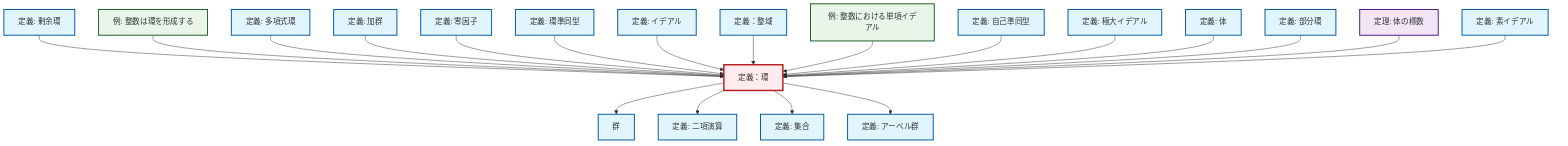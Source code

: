 graph TD
    classDef definition fill:#e1f5fe,stroke:#01579b,stroke-width:2px
    classDef theorem fill:#f3e5f5,stroke:#4a148c,stroke-width:2px
    classDef axiom fill:#fff3e0,stroke:#e65100,stroke-width:2px
    classDef example fill:#e8f5e9,stroke:#1b5e20,stroke-width:2px
    classDef current fill:#ffebee,stroke:#b71c1c,stroke-width:3px
    def-module["定義: 加群"]:::definition
    def-maximal-ideal["定義: 極大イデアル"]:::definition
    def-endomorphism["定義: 自己準同型"]:::definition
    def-prime-ideal["定義: 素イデアル"]:::definition
    def-polynomial-ring["定義: 多項式環"]:::definition
    def-ring["定義：環"]:::definition
    ex-principal-ideal["例: 整数における単項イデアル"]:::example
    def-field["定義: 体"]:::definition
    def-set["定義: 集合"]:::definition
    def-ideal["定義: イデアル"]:::definition
    ex-integers-ring["例: 整数は環を形成する"]:::example
    def-subring["定義: 部分環"]:::definition
    def-integral-domain["定義：整域"]:::definition
    def-ring-homomorphism["定義: 環準同型"]:::definition
    def-zero-divisor["定義: 零因子"]:::definition
    def-quotient-ring["定義: 剰余環"]:::definition
    def-abelian-group["定義: アーベル群"]:::definition
    thm-field-characteristic["定理: 体の標数"]:::theorem
    def-binary-operation["定義: 二項演算"]:::definition
    def-group["群"]:::definition
    def-quotient-ring --> def-ring
    ex-integers-ring --> def-ring
    def-polynomial-ring --> def-ring
    def-ring --> def-group
    def-module --> def-ring
    def-zero-divisor --> def-ring
    def-ring-homomorphism --> def-ring
    def-ideal --> def-ring
    def-integral-domain --> def-ring
    def-ring --> def-binary-operation
    ex-principal-ideal --> def-ring
    def-ring --> def-set
    def-endomorphism --> def-ring
    def-maximal-ideal --> def-ring
    def-field --> def-ring
    def-subring --> def-ring
    def-ring --> def-abelian-group
    thm-field-characteristic --> def-ring
    def-prime-ideal --> def-ring
    class def-ring current